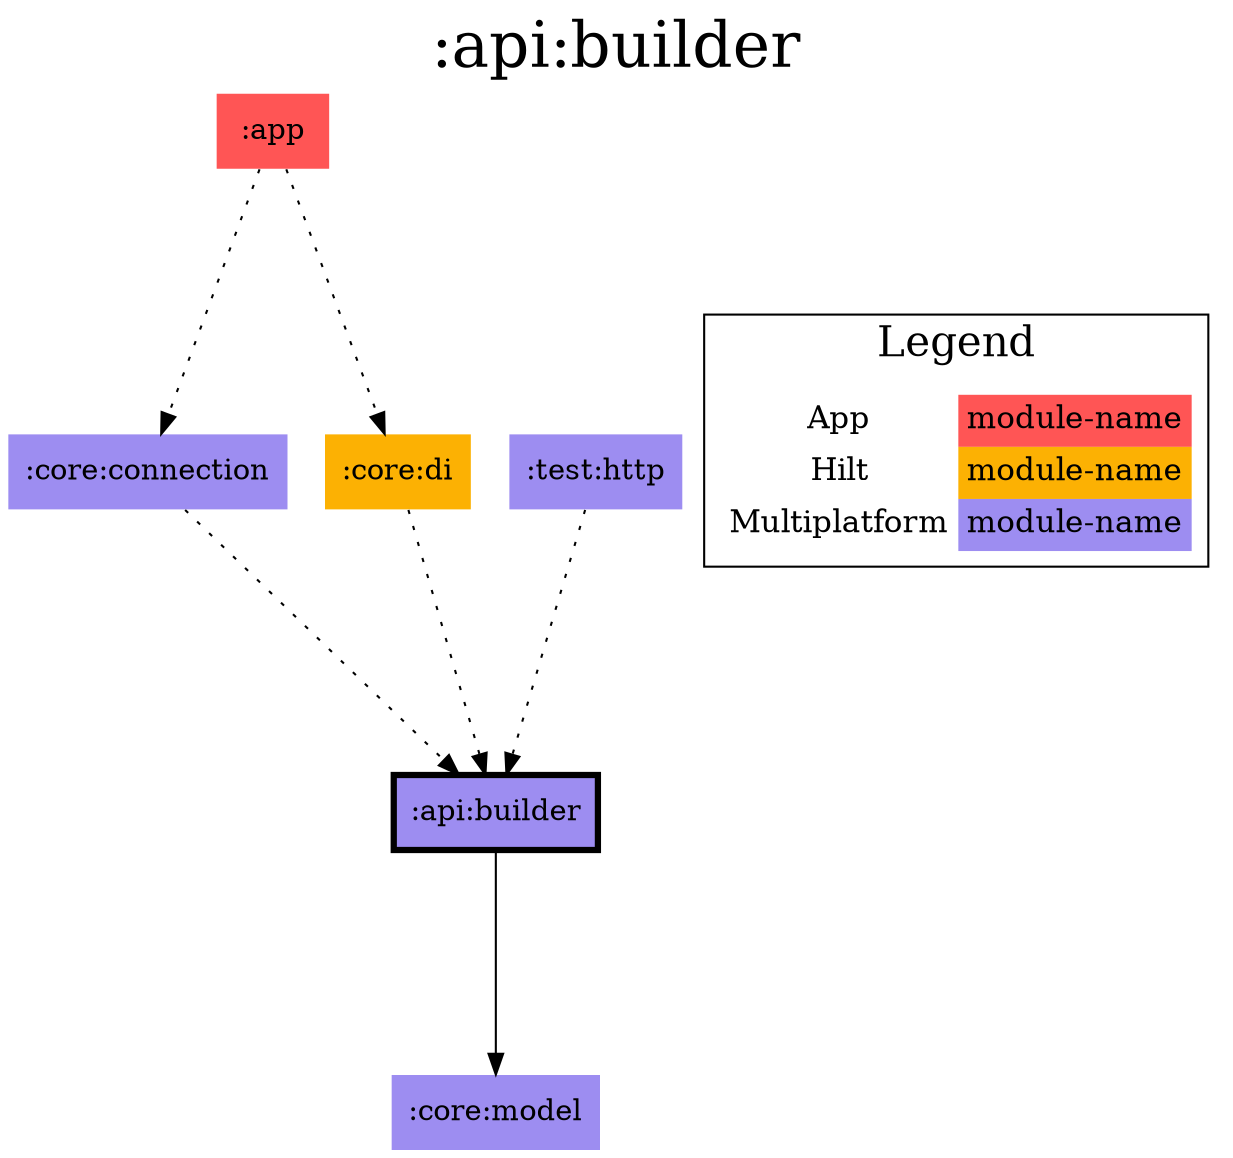 digraph {
edge ["dir"="forward"]
graph ["dpi"="100","label"=":api:builder","labelloc"="t","fontsize"="30","ranksep"="1.5","rankdir"="TB"]
node ["style"="filled"]
":api:builder" ["fillcolor"="#9D8DF1","color"="black","penwidth"="3","shape"="box"]
":app" ["fillcolor"="#FF5555","shape"="none"]
":core:connection" ["fillcolor"="#9D8DF1","shape"="none"]
":core:di" ["fillcolor"="#FCB103","shape"="none"]
":core:model" ["fillcolor"="#9D8DF1","shape"="none"]
":test:http" ["fillcolor"="#9D8DF1","shape"="none"]
{
edge ["dir"="none"]
graph ["rank"="same"]
":api:builder"
}
":api:builder" -> ":core:model"
":app" -> ":core:connection" ["style"="dotted"]
":app" -> ":core:di" ["style"="dotted"]
":core:connection" -> ":api:builder" ["style"="dotted"]
":core:di" -> ":api:builder" ["style"="dotted"]
":test:http" -> ":api:builder" ["style"="dotted"]
subgraph "cluster_legend" {
edge ["dir"="none"]
graph ["label"="Legend","fontsize"="20"]
"Legend" ["style"="filled","fillcolor"="#FFFFFF","shape"="none","margin"="0","fontsize"="15","label"=<
<TABLE BORDER="0" CELLBORDER="0" CELLSPACING="0" CELLPADDING="4">
<TR><TD>App</TD><TD BGCOLOR="#FF5555">module-name</TD></TR>
<TR><TD>Hilt</TD><TD BGCOLOR="#FCB103">module-name</TD></TR>
<TR><TD>Multiplatform</TD><TD BGCOLOR="#9D8DF1">module-name</TD></TR>
</TABLE>
>]
} -> ":api:builder" ["style"="invis"]
}
